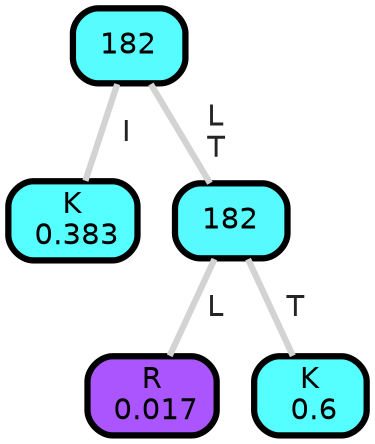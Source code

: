 graph Tree {
node [shape=box, style="filled, rounded",color="black",penwidth="3",fontcolor="black",                 fontname=helvetica] ;
graph [ranksep="0 equally", splines=straight,                 bgcolor=transparent, dpi=200] ;
edge [fontname=helvetica, fontweight=bold,fontcolor=grey14,color=lightgray] ;
0 [label="K
 0.383", fillcolor="#55ffff"] ;
1 [label="182", fillcolor="#56fcff"] ;
2 [label="R
 0.017", fillcolor="#ab55ff"] ;
3 [label="182", fillcolor="#57faff"] ;
4 [label="K
 0.6", fillcolor="#55ffff"] ;
1 -- 0 [label=" I",penwidth=3] ;
1 -- 3 [label=" L\n T",penwidth=3] ;
3 -- 2 [label=" L",penwidth=3] ;
3 -- 4 [label=" T",penwidth=3] ;
{rank = same;}}
